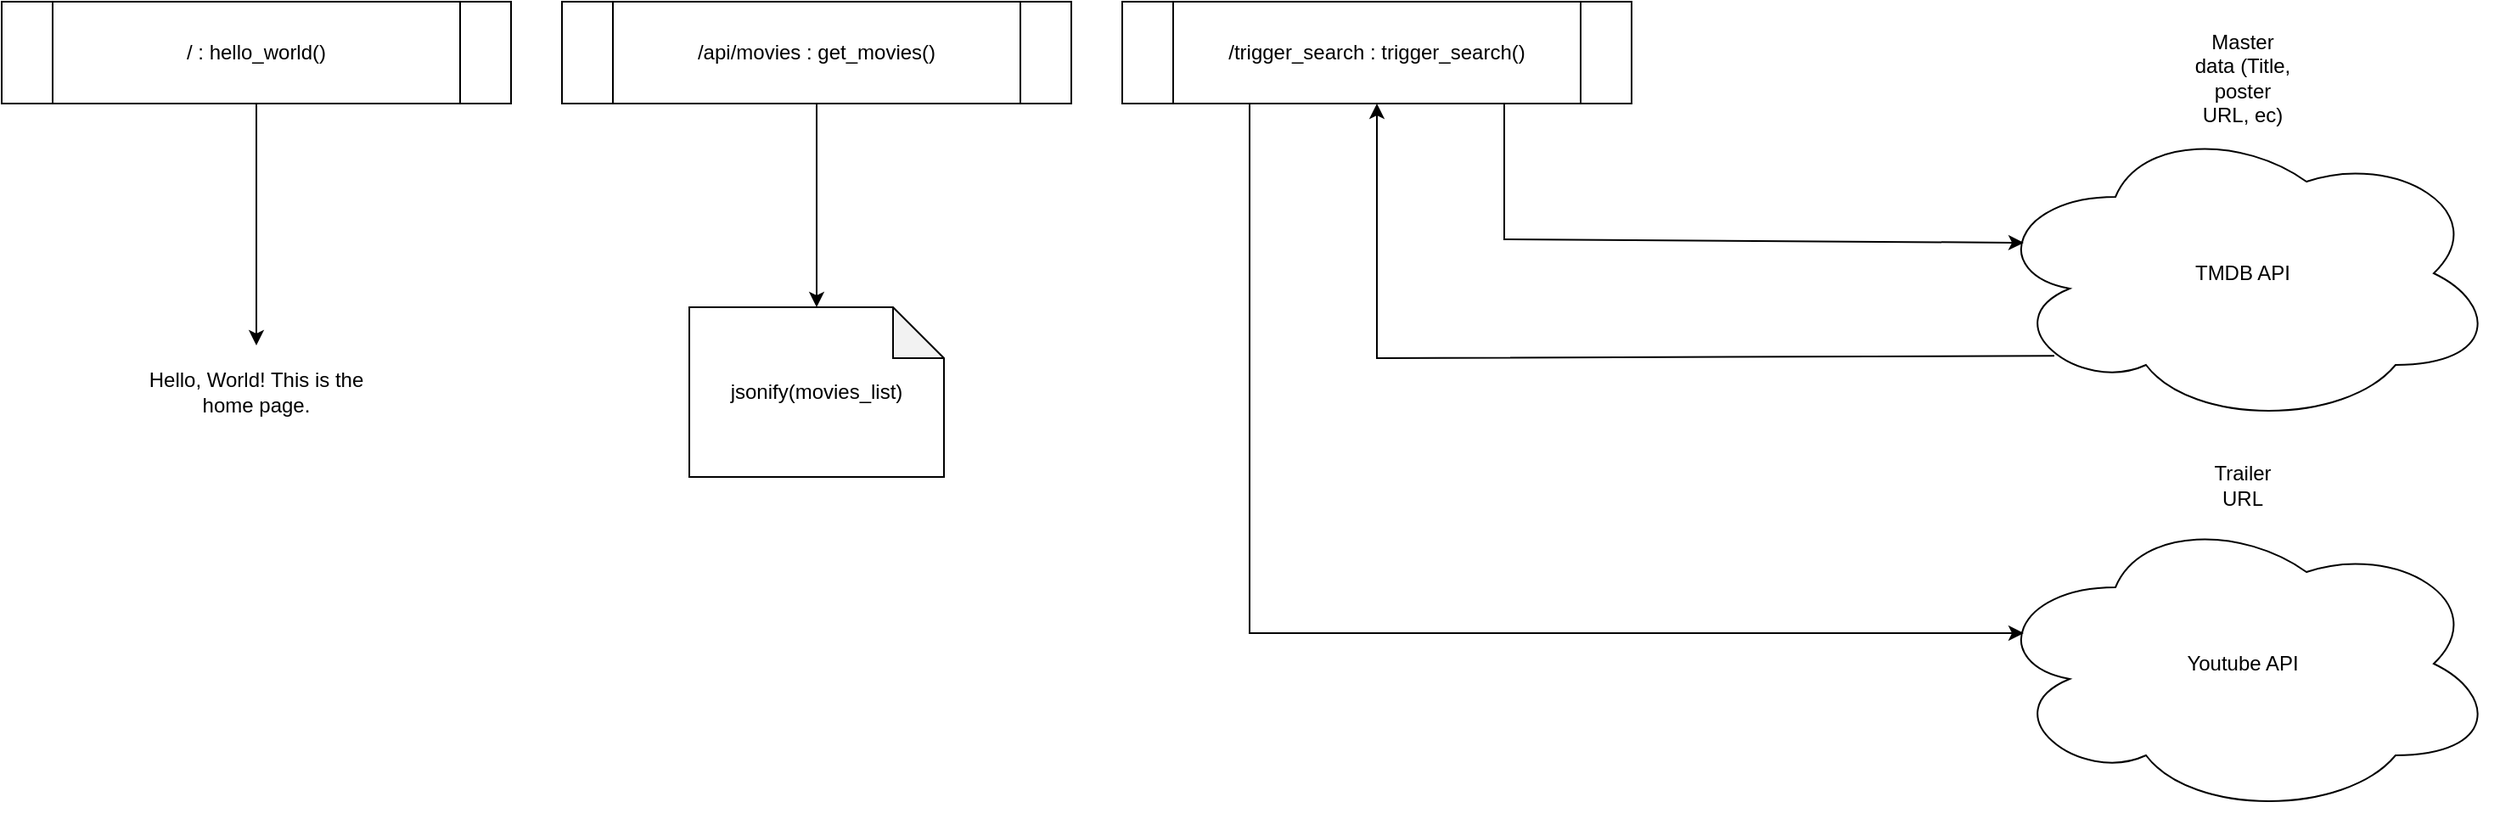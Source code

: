 <mxfile version="22.1.16" type="github">
  <diagram name="Page-1" id="FavIiO_On8jeepOU1Gb4">
    <mxGraphModel dx="1050" dy="522" grid="1" gridSize="10" guides="1" tooltips="1" connect="1" arrows="1" fold="1" page="1" pageScale="1" pageWidth="850" pageHeight="1100" math="0" shadow="0">
      <root>
        <mxCell id="0" />
        <mxCell id="1" parent="0" />
        <mxCell id="EQATGkMoCbNwmrRgMAHa-1" value="/trigger_search&amp;nbsp;: trigger_search()" style="shape=process;whiteSpace=wrap;html=1;backgroundOutline=1;" vertex="1" parent="1">
          <mxGeometry x="670" y="10" width="300" height="60" as="geometry" />
        </mxCell>
        <mxCell id="EQATGkMoCbNwmrRgMAHa-2" value="/ : hello_world()" style="shape=process;whiteSpace=wrap;html=1;backgroundOutline=1;" vertex="1" parent="1">
          <mxGeometry x="10" y="10" width="300" height="60" as="geometry" />
        </mxCell>
        <mxCell id="EQATGkMoCbNwmrRgMAHa-4" value="/api/movies&amp;nbsp;:&amp;nbsp;get_movies&lt;span style=&quot;background-color: initial;&quot;&gt;()&lt;/span&gt;" style="shape=process;whiteSpace=wrap;html=1;backgroundOutline=1;" vertex="1" parent="1">
          <mxGeometry x="340" y="10" width="300" height="60" as="geometry" />
        </mxCell>
        <mxCell id="EQATGkMoCbNwmrRgMAHa-5" value="jsonify(movies_list)" style="shape=note;whiteSpace=wrap;html=1;backgroundOutline=1;darkOpacity=0.05;" vertex="1" parent="1">
          <mxGeometry x="415" y="190" width="150" height="100" as="geometry" />
        </mxCell>
        <mxCell id="EQATGkMoCbNwmrRgMAHa-6" value="" style="endArrow=classic;html=1;rounded=0;exitX=0.5;exitY=1;exitDx=0;exitDy=0;entryX=0.5;entryY=0;entryDx=0;entryDy=0;entryPerimeter=0;" edge="1" parent="1" source="EQATGkMoCbNwmrRgMAHa-4" target="EQATGkMoCbNwmrRgMAHa-5">
          <mxGeometry width="50" height="50" relative="1" as="geometry">
            <mxPoint x="380" y="280" as="sourcePoint" />
            <mxPoint x="430" y="230" as="targetPoint" />
          </mxGeometry>
        </mxCell>
        <mxCell id="EQATGkMoCbNwmrRgMAHa-7" value="Hello, World! This is the home page." style="text;html=1;strokeColor=none;fillColor=none;align=center;verticalAlign=middle;whiteSpace=wrap;rounded=0;" vertex="1" parent="1">
          <mxGeometry x="85" y="212.5" width="150" height="55" as="geometry" />
        </mxCell>
        <mxCell id="EQATGkMoCbNwmrRgMAHa-8" value="" style="endArrow=classic;html=1;rounded=0;exitX=0.5;exitY=1;exitDx=0;exitDy=0;entryX=0.5;entryY=0;entryDx=0;entryDy=0;" edge="1" parent="1" source="EQATGkMoCbNwmrRgMAHa-2" target="EQATGkMoCbNwmrRgMAHa-7">
          <mxGeometry width="50" height="50" relative="1" as="geometry">
            <mxPoint x="380" y="270" as="sourcePoint" />
            <mxPoint x="430" y="220" as="targetPoint" />
          </mxGeometry>
        </mxCell>
        <mxCell id="EQATGkMoCbNwmrRgMAHa-9" value="TMDB API" style="ellipse;shape=cloud;whiteSpace=wrap;html=1;" vertex="1" parent="1">
          <mxGeometry x="1180" y="80" width="300" height="180" as="geometry" />
        </mxCell>
        <mxCell id="EQATGkMoCbNwmrRgMAHa-10" value="Youtube API" style="ellipse;shape=cloud;whiteSpace=wrap;html=1;" vertex="1" parent="1">
          <mxGeometry x="1180" y="310" width="300" height="180" as="geometry" />
        </mxCell>
        <mxCell id="EQATGkMoCbNwmrRgMAHa-11" value="" style="endArrow=classic;html=1;rounded=0;exitX=0.75;exitY=1;exitDx=0;exitDy=0;entryX=0.07;entryY=0.4;entryDx=0;entryDy=0;entryPerimeter=0;" edge="1" parent="1" source="EQATGkMoCbNwmrRgMAHa-1" target="EQATGkMoCbNwmrRgMAHa-9">
          <mxGeometry width="50" height="50" relative="1" as="geometry">
            <mxPoint x="1030" y="270" as="sourcePoint" />
            <mxPoint x="1080" y="220" as="targetPoint" />
            <Array as="points">
              <mxPoint x="895" y="150" />
            </Array>
          </mxGeometry>
        </mxCell>
        <mxCell id="EQATGkMoCbNwmrRgMAHa-12" value="" style="endArrow=classic;html=1;rounded=0;exitX=0.13;exitY=0.77;exitDx=0;exitDy=0;exitPerimeter=0;entryX=0.5;entryY=1;entryDx=0;entryDy=0;" edge="1" parent="1" source="EQATGkMoCbNwmrRgMAHa-9" target="EQATGkMoCbNwmrRgMAHa-1">
          <mxGeometry width="50" height="50" relative="1" as="geometry">
            <mxPoint x="1030" y="270" as="sourcePoint" />
            <mxPoint x="1080" y="220" as="targetPoint" />
            <Array as="points">
              <mxPoint x="820" y="220" />
            </Array>
          </mxGeometry>
        </mxCell>
        <mxCell id="EQATGkMoCbNwmrRgMAHa-13" value="" style="endArrow=classic;html=1;rounded=0;entryX=0.07;entryY=0.4;entryDx=0;entryDy=0;entryPerimeter=0;exitX=0.25;exitY=1;exitDx=0;exitDy=0;" edge="1" parent="1" source="EQATGkMoCbNwmrRgMAHa-1" target="EQATGkMoCbNwmrRgMAHa-10">
          <mxGeometry width="50" height="50" relative="1" as="geometry">
            <mxPoint x="840" y="380" as="sourcePoint" />
            <mxPoint x="1080" y="220" as="targetPoint" />
            <Array as="points">
              <mxPoint x="745" y="382" />
            </Array>
          </mxGeometry>
        </mxCell>
        <mxCell id="EQATGkMoCbNwmrRgMAHa-14" value="Master data (Title, poster URL, ec)" style="text;html=1;strokeColor=none;fillColor=none;align=center;verticalAlign=middle;whiteSpace=wrap;rounded=0;" vertex="1" parent="1">
          <mxGeometry x="1300" y="40" width="60" height="30" as="geometry" />
        </mxCell>
        <mxCell id="EQATGkMoCbNwmrRgMAHa-15" value="Trailer URL" style="text;html=1;strokeColor=none;fillColor=none;align=center;verticalAlign=middle;whiteSpace=wrap;rounded=0;" vertex="1" parent="1">
          <mxGeometry x="1300" y="280" width="60" height="30" as="geometry" />
        </mxCell>
      </root>
    </mxGraphModel>
  </diagram>
</mxfile>
